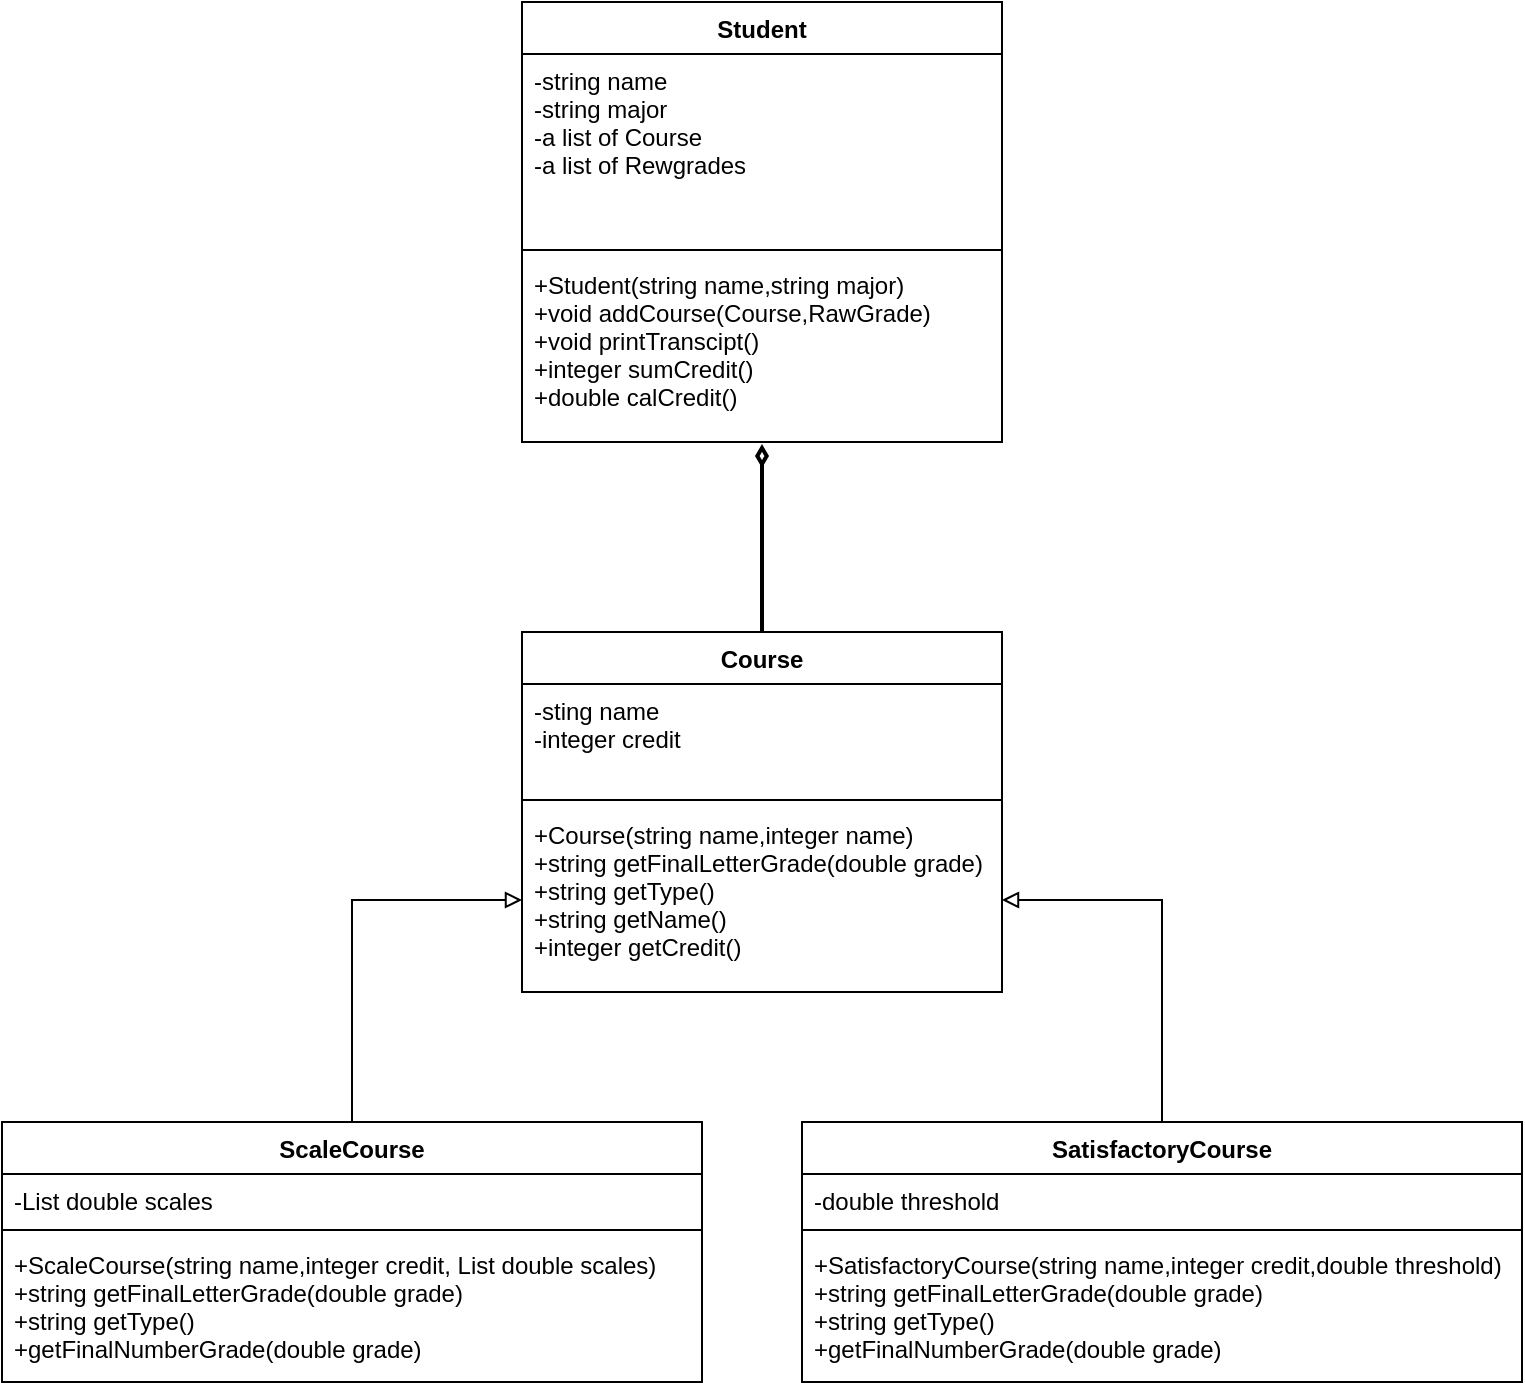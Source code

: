 <mxfile version="20.5.1" type="github">
  <diagram id="C5RBs43oDa-KdzZeNtuy" name="Page-1">
    <mxGraphModel dx="1422" dy="764" grid="1" gridSize="11" guides="1" tooltips="1" connect="1" arrows="1" fold="1" page="1" pageScale="1" pageWidth="827" pageHeight="1169" math="0" shadow="0">
      <root>
        <mxCell id="WIyWlLk6GJQsqaUBKTNV-0" />
        <mxCell id="WIyWlLk6GJQsqaUBKTNV-1" parent="WIyWlLk6GJQsqaUBKTNV-0" />
        <mxCell id="HZOU5-4TW2ysTzip3i9l-4" value="Student" style="swimlane;fontStyle=1;align=center;verticalAlign=top;childLayout=stackLayout;horizontal=1;startSize=26;horizontalStack=0;resizeParent=1;resizeParentMax=0;resizeLast=0;collapsible=1;marginBottom=0;" vertex="1" parent="WIyWlLk6GJQsqaUBKTNV-1">
          <mxGeometry x="290" y="180" width="240" height="220" as="geometry" />
        </mxCell>
        <mxCell id="HZOU5-4TW2ysTzip3i9l-5" value="-string name&#xa;-string major&#xa;-a list of Course&#xa;-a list of Rewgrades&#xa;" style="text;strokeColor=none;fillColor=none;align=left;verticalAlign=top;spacingLeft=4;spacingRight=4;overflow=hidden;rotatable=0;points=[[0,0.5],[1,0.5]];portConstraint=eastwest;" vertex="1" parent="HZOU5-4TW2ysTzip3i9l-4">
          <mxGeometry y="26" width="240" height="94" as="geometry" />
        </mxCell>
        <mxCell id="HZOU5-4TW2ysTzip3i9l-6" value="" style="line;strokeWidth=1;fillColor=none;align=left;verticalAlign=middle;spacingTop=-1;spacingLeft=3;spacingRight=3;rotatable=0;labelPosition=right;points=[];portConstraint=eastwest;strokeColor=inherit;" vertex="1" parent="HZOU5-4TW2ysTzip3i9l-4">
          <mxGeometry y="120" width="240" height="8" as="geometry" />
        </mxCell>
        <mxCell id="HZOU5-4TW2ysTzip3i9l-7" value="+Student(string name,string major)&#xa;+void addCourse(Course,RawGrade)&#xa;+void printTranscipt()&#xa;+integer sumCredit()&#xa;+double calCredit()&#xa;" style="text;strokeColor=none;fillColor=none;align=left;verticalAlign=top;spacingLeft=4;spacingRight=4;overflow=hidden;rotatable=0;points=[[0,0.5],[1,0.5]];portConstraint=eastwest;" vertex="1" parent="HZOU5-4TW2ysTzip3i9l-4">
          <mxGeometry y="128" width="240" height="92" as="geometry" />
        </mxCell>
        <mxCell id="HZOU5-4TW2ysTzip3i9l-34" style="edgeStyle=orthogonalEdgeStyle;rounded=0;orthogonalLoop=1;jettySize=auto;html=1;exitX=0.5;exitY=0;exitDx=0;exitDy=0;entryX=0.5;entryY=1.011;entryDx=0;entryDy=0;entryPerimeter=0;strokeColor=#000000;strokeWidth=2;fontFamily=Helvetica;endArrow=diamondThin;endFill=0;" edge="1" parent="WIyWlLk6GJQsqaUBKTNV-1" source="HZOU5-4TW2ysTzip3i9l-17" target="HZOU5-4TW2ysTzip3i9l-7">
          <mxGeometry relative="1" as="geometry" />
        </mxCell>
        <mxCell id="HZOU5-4TW2ysTzip3i9l-17" value="Course" style="swimlane;fontStyle=1;align=center;verticalAlign=top;childLayout=stackLayout;horizontal=1;startSize=26;horizontalStack=0;resizeParent=1;resizeParentMax=0;resizeLast=0;collapsible=1;marginBottom=0;" vertex="1" parent="WIyWlLk6GJQsqaUBKTNV-1">
          <mxGeometry x="290" y="495" width="240" height="180" as="geometry" />
        </mxCell>
        <mxCell id="HZOU5-4TW2ysTzip3i9l-18" value="-sting name&#xa;-integer credit" style="text;strokeColor=none;fillColor=none;align=left;verticalAlign=top;spacingLeft=4;spacingRight=4;overflow=hidden;rotatable=0;points=[[0,0.5],[1,0.5]];portConstraint=eastwest;" vertex="1" parent="HZOU5-4TW2ysTzip3i9l-17">
          <mxGeometry y="26" width="240" height="54" as="geometry" />
        </mxCell>
        <mxCell id="HZOU5-4TW2ysTzip3i9l-19" value="" style="line;strokeWidth=1;fillColor=none;align=left;verticalAlign=middle;spacingTop=-1;spacingLeft=3;spacingRight=3;rotatable=0;labelPosition=right;points=[];portConstraint=eastwest;strokeColor=inherit;" vertex="1" parent="HZOU5-4TW2ysTzip3i9l-17">
          <mxGeometry y="80" width="240" height="8" as="geometry" />
        </mxCell>
        <mxCell id="HZOU5-4TW2ysTzip3i9l-20" value="+Course(string name,integer name)&#xa;+string getFinalLetterGrade(double grade)&#xa;+string getType()&#xa;+string getName()&#xa;+integer getCredit()&#xa;" style="text;strokeColor=none;fillColor=none;align=left;verticalAlign=top;spacingLeft=4;spacingRight=4;overflow=hidden;rotatable=0;points=[[0,0.5],[1,0.5]];portConstraint=eastwest;" vertex="1" parent="HZOU5-4TW2ysTzip3i9l-17">
          <mxGeometry y="88" width="240" height="92" as="geometry" />
        </mxCell>
        <mxCell id="HZOU5-4TW2ysTzip3i9l-32" style="edgeStyle=orthogonalEdgeStyle;rounded=0;orthogonalLoop=1;jettySize=auto;html=1;exitX=0.5;exitY=0;exitDx=0;exitDy=0;entryX=1;entryY=0.5;entryDx=0;entryDy=0;strokeColor=#000000;strokeWidth=1;fontFamily=Helvetica;endArrow=block;endFill=0;" edge="1" parent="WIyWlLk6GJQsqaUBKTNV-1" source="HZOU5-4TW2ysTzip3i9l-21" target="HZOU5-4TW2ysTzip3i9l-20">
          <mxGeometry relative="1" as="geometry" />
        </mxCell>
        <mxCell id="HZOU5-4TW2ysTzip3i9l-21" value="SatisfactoryCourse" style="swimlane;fontStyle=1;align=center;verticalAlign=top;childLayout=stackLayout;horizontal=1;startSize=26;horizontalStack=0;resizeParent=1;resizeParentMax=0;resizeLast=0;collapsible=1;marginBottom=0;" vertex="1" parent="WIyWlLk6GJQsqaUBKTNV-1">
          <mxGeometry x="430" y="740" width="360" height="130" as="geometry" />
        </mxCell>
        <mxCell id="HZOU5-4TW2ysTzip3i9l-22" value="-double threshold" style="text;strokeColor=none;fillColor=none;align=left;verticalAlign=top;spacingLeft=4;spacingRight=4;overflow=hidden;rotatable=0;points=[[0,0.5],[1,0.5]];portConstraint=eastwest;" vertex="1" parent="HZOU5-4TW2ysTzip3i9l-21">
          <mxGeometry y="26" width="360" height="24" as="geometry" />
        </mxCell>
        <mxCell id="HZOU5-4TW2ysTzip3i9l-23" value="" style="line;strokeWidth=1;fillColor=none;align=left;verticalAlign=middle;spacingTop=-1;spacingLeft=3;spacingRight=3;rotatable=0;labelPosition=right;points=[];portConstraint=eastwest;strokeColor=inherit;" vertex="1" parent="HZOU5-4TW2ysTzip3i9l-21">
          <mxGeometry y="50" width="360" height="8" as="geometry" />
        </mxCell>
        <mxCell id="HZOU5-4TW2ysTzip3i9l-24" value="+SatisfactoryCourse(string name,integer credit,double threshold)&#xa;+string getFinalLetterGrade(double grade)&#xa;+string getType()&#xa;+getFinalNumberGrade(double grade)" style="text;strokeColor=none;fillColor=none;align=left;verticalAlign=top;spacingLeft=4;spacingRight=4;overflow=hidden;rotatable=0;points=[[0,0.5],[1,0.5]];portConstraint=eastwest;fontStyle=0" vertex="1" parent="HZOU5-4TW2ysTzip3i9l-21">
          <mxGeometry y="58" width="360" height="72" as="geometry" />
        </mxCell>
        <mxCell id="HZOU5-4TW2ysTzip3i9l-29" style="edgeStyle=orthogonalEdgeStyle;rounded=0;orthogonalLoop=1;jettySize=auto;html=1;exitX=0.5;exitY=0;exitDx=0;exitDy=0;entryX=0;entryY=0.5;entryDx=0;entryDy=0;fontFamily=Helvetica;endArrow=block;endFill=0;strokeWidth=1;" edge="1" parent="WIyWlLk6GJQsqaUBKTNV-1" source="HZOU5-4TW2ysTzip3i9l-25" target="HZOU5-4TW2ysTzip3i9l-20">
          <mxGeometry relative="1" as="geometry" />
        </mxCell>
        <mxCell id="HZOU5-4TW2ysTzip3i9l-25" value="ScaleCourse" style="swimlane;fontStyle=1;align=center;verticalAlign=top;childLayout=stackLayout;horizontal=1;startSize=26;horizontalStack=0;resizeParent=1;resizeParentMax=0;resizeLast=0;collapsible=1;marginBottom=0;" vertex="1" parent="WIyWlLk6GJQsqaUBKTNV-1">
          <mxGeometry x="30" y="740" width="350" height="130" as="geometry" />
        </mxCell>
        <mxCell id="HZOU5-4TW2ysTzip3i9l-26" value="-List double scales&#xa;" style="text;strokeColor=none;fillColor=none;align=left;verticalAlign=top;spacingLeft=4;spacingRight=4;overflow=hidden;rotatable=0;points=[[0,0.5],[1,0.5]];portConstraint=eastwest;" vertex="1" parent="HZOU5-4TW2ysTzip3i9l-25">
          <mxGeometry y="26" width="350" height="24" as="geometry" />
        </mxCell>
        <mxCell id="HZOU5-4TW2ysTzip3i9l-27" value="" style="line;strokeWidth=1;fillColor=none;align=left;verticalAlign=middle;spacingTop=-1;spacingLeft=3;spacingRight=3;rotatable=0;labelPosition=right;points=[];portConstraint=eastwest;strokeColor=inherit;" vertex="1" parent="HZOU5-4TW2ysTzip3i9l-25">
          <mxGeometry y="50" width="350" height="8" as="geometry" />
        </mxCell>
        <mxCell id="HZOU5-4TW2ysTzip3i9l-28" value="+ScaleCourse(string name,integer credit, List double scales)&#xa;+string getFinalLetterGrade(double grade)&#xa;+string getType()&#xa;+getFinalNumberGrade(double grade)" style="text;strokeColor=none;fillColor=none;align=left;verticalAlign=top;spacingLeft=4;spacingRight=4;overflow=hidden;rotatable=0;points=[[0,0.5],[1,0.5]];portConstraint=eastwest;fontFamily=Helvetica;" vertex="1" parent="HZOU5-4TW2ysTzip3i9l-25">
          <mxGeometry y="58" width="350" height="72" as="geometry" />
        </mxCell>
      </root>
    </mxGraphModel>
  </diagram>
</mxfile>
